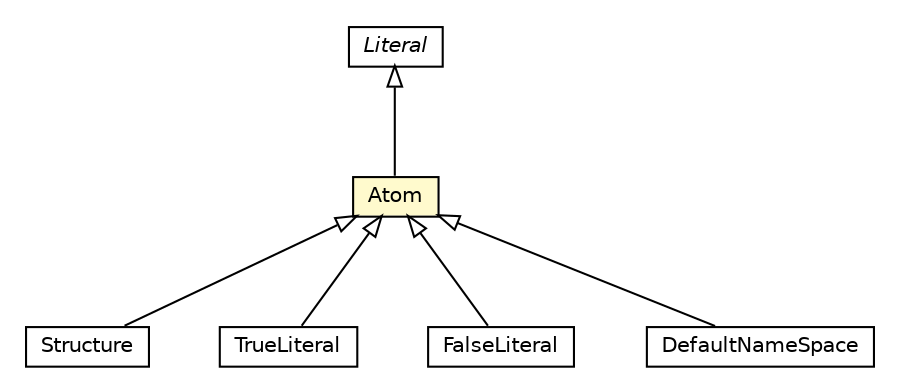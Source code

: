 #!/usr/local/bin/dot
#
# Class diagram 
# Generated by UMLGraph version R5_6 (http://www.umlgraph.org/)
#

digraph G {
	edge [fontname="Helvetica",fontsize=10,labelfontname="Helvetica",labelfontsize=10];
	node [fontname="Helvetica",fontsize=10,shape=plaintext];
	nodesep=0.25;
	ranksep=0.5;
	// jason.asSyntax.Structure
	c12984 [label=<<table title="jason.asSyntax.Structure" border="0" cellborder="1" cellspacing="0" cellpadding="2" port="p" href="./Structure.html">
		<tr><td><table border="0" cellspacing="0" cellpadding="1">
<tr><td align="center" balign="center"> Structure </td></tr>
		</table></td></tr>
		</table>>, URL="./Structure.html", fontname="Helvetica", fontcolor="black", fontsize=10.0];
	// jason.asSyntax.Literal
	c13006 [label=<<table title="jason.asSyntax.Literal" border="0" cellborder="1" cellspacing="0" cellpadding="2" port="p" href="./Literal.html">
		<tr><td><table border="0" cellspacing="0" cellpadding="1">
<tr><td align="center" balign="center"><font face="Helvetica-Oblique"> Literal </font></td></tr>
		</table></td></tr>
		</table>>, URL="./Literal.html", fontname="Helvetica", fontcolor="black", fontsize=10.0];
	// jason.asSyntax.Literal.TrueLiteral
	c13007 [label=<<table title="jason.asSyntax.Literal.TrueLiteral" border="0" cellborder="1" cellspacing="0" cellpadding="2" port="p" href="./Literal.TrueLiteral.html">
		<tr><td><table border="0" cellspacing="0" cellpadding="1">
<tr><td align="center" balign="center"> TrueLiteral </td></tr>
		</table></td></tr>
		</table>>, URL="./Literal.TrueLiteral.html", fontname="Helvetica", fontcolor="black", fontsize=10.0];
	// jason.asSyntax.Literal.FalseLiteral
	c13008 [label=<<table title="jason.asSyntax.Literal.FalseLiteral" border="0" cellborder="1" cellspacing="0" cellpadding="2" port="p" href="./Literal.FalseLiteral.html">
		<tr><td><table border="0" cellspacing="0" cellpadding="1">
<tr><td align="center" balign="center"> FalseLiteral </td></tr>
		</table></td></tr>
		</table>>, URL="./Literal.FalseLiteral.html", fontname="Helvetica", fontcolor="black", fontsize=10.0];
	// jason.asSyntax.Literal.DefaultNameSpace
	c13009 [label=<<table title="jason.asSyntax.Literal.DefaultNameSpace" border="0" cellborder="1" cellspacing="0" cellpadding="2" port="p" href="./Literal.DefaultNameSpace.html">
		<tr><td><table border="0" cellspacing="0" cellpadding="1">
<tr><td align="center" balign="center"> DefaultNameSpace </td></tr>
		</table></td></tr>
		</table>>, URL="./Literal.DefaultNameSpace.html", fontname="Helvetica", fontcolor="black", fontsize=10.0];
	// jason.asSyntax.Atom
	c13019 [label=<<table title="jason.asSyntax.Atom" border="0" cellborder="1" cellspacing="0" cellpadding="2" port="p" bgcolor="lemonChiffon" href="./Atom.html">
		<tr><td><table border="0" cellspacing="0" cellpadding="1">
<tr><td align="center" balign="center"> Atom </td></tr>
		</table></td></tr>
		</table>>, URL="./Atom.html", fontname="Helvetica", fontcolor="black", fontsize=10.0];
	//jason.asSyntax.Structure extends jason.asSyntax.Atom
	c13019:p -> c12984:p [dir=back,arrowtail=empty];
	//jason.asSyntax.Literal.TrueLiteral extends jason.asSyntax.Atom
	c13019:p -> c13007:p [dir=back,arrowtail=empty];
	//jason.asSyntax.Literal.FalseLiteral extends jason.asSyntax.Atom
	c13019:p -> c13008:p [dir=back,arrowtail=empty];
	//jason.asSyntax.Literal.DefaultNameSpace extends jason.asSyntax.Atom
	c13019:p -> c13009:p [dir=back,arrowtail=empty];
	//jason.asSyntax.Atom extends jason.asSyntax.Literal
	c13006:p -> c13019:p [dir=back,arrowtail=empty];
}

